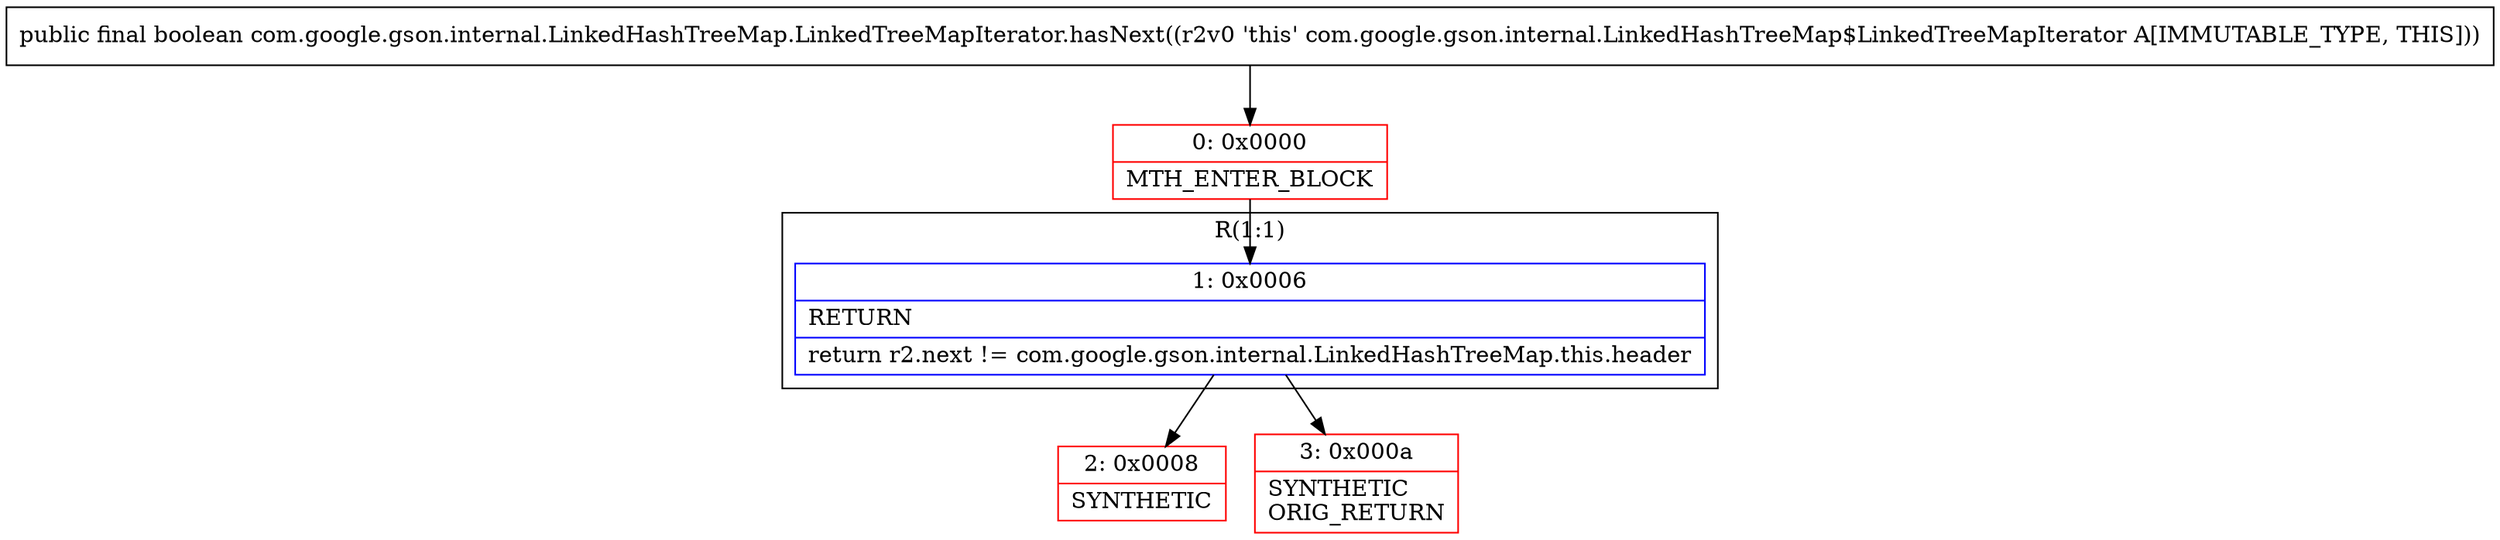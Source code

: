 digraph "CFG forcom.google.gson.internal.LinkedHashTreeMap.LinkedTreeMapIterator.hasNext()Z" {
subgraph cluster_Region_66562893 {
label = "R(1:1)";
node [shape=record,color=blue];
Node_1 [shape=record,label="{1\:\ 0x0006|RETURN\l|return r2.next != com.google.gson.internal.LinkedHashTreeMap.this.header\l}"];
}
Node_0 [shape=record,color=red,label="{0\:\ 0x0000|MTH_ENTER_BLOCK\l}"];
Node_2 [shape=record,color=red,label="{2\:\ 0x0008|SYNTHETIC\l}"];
Node_3 [shape=record,color=red,label="{3\:\ 0x000a|SYNTHETIC\lORIG_RETURN\l}"];
MethodNode[shape=record,label="{public final boolean com.google.gson.internal.LinkedHashTreeMap.LinkedTreeMapIterator.hasNext((r2v0 'this' com.google.gson.internal.LinkedHashTreeMap$LinkedTreeMapIterator A[IMMUTABLE_TYPE, THIS])) }"];
MethodNode -> Node_0;
Node_1 -> Node_2;
Node_1 -> Node_3;
Node_0 -> Node_1;
}

